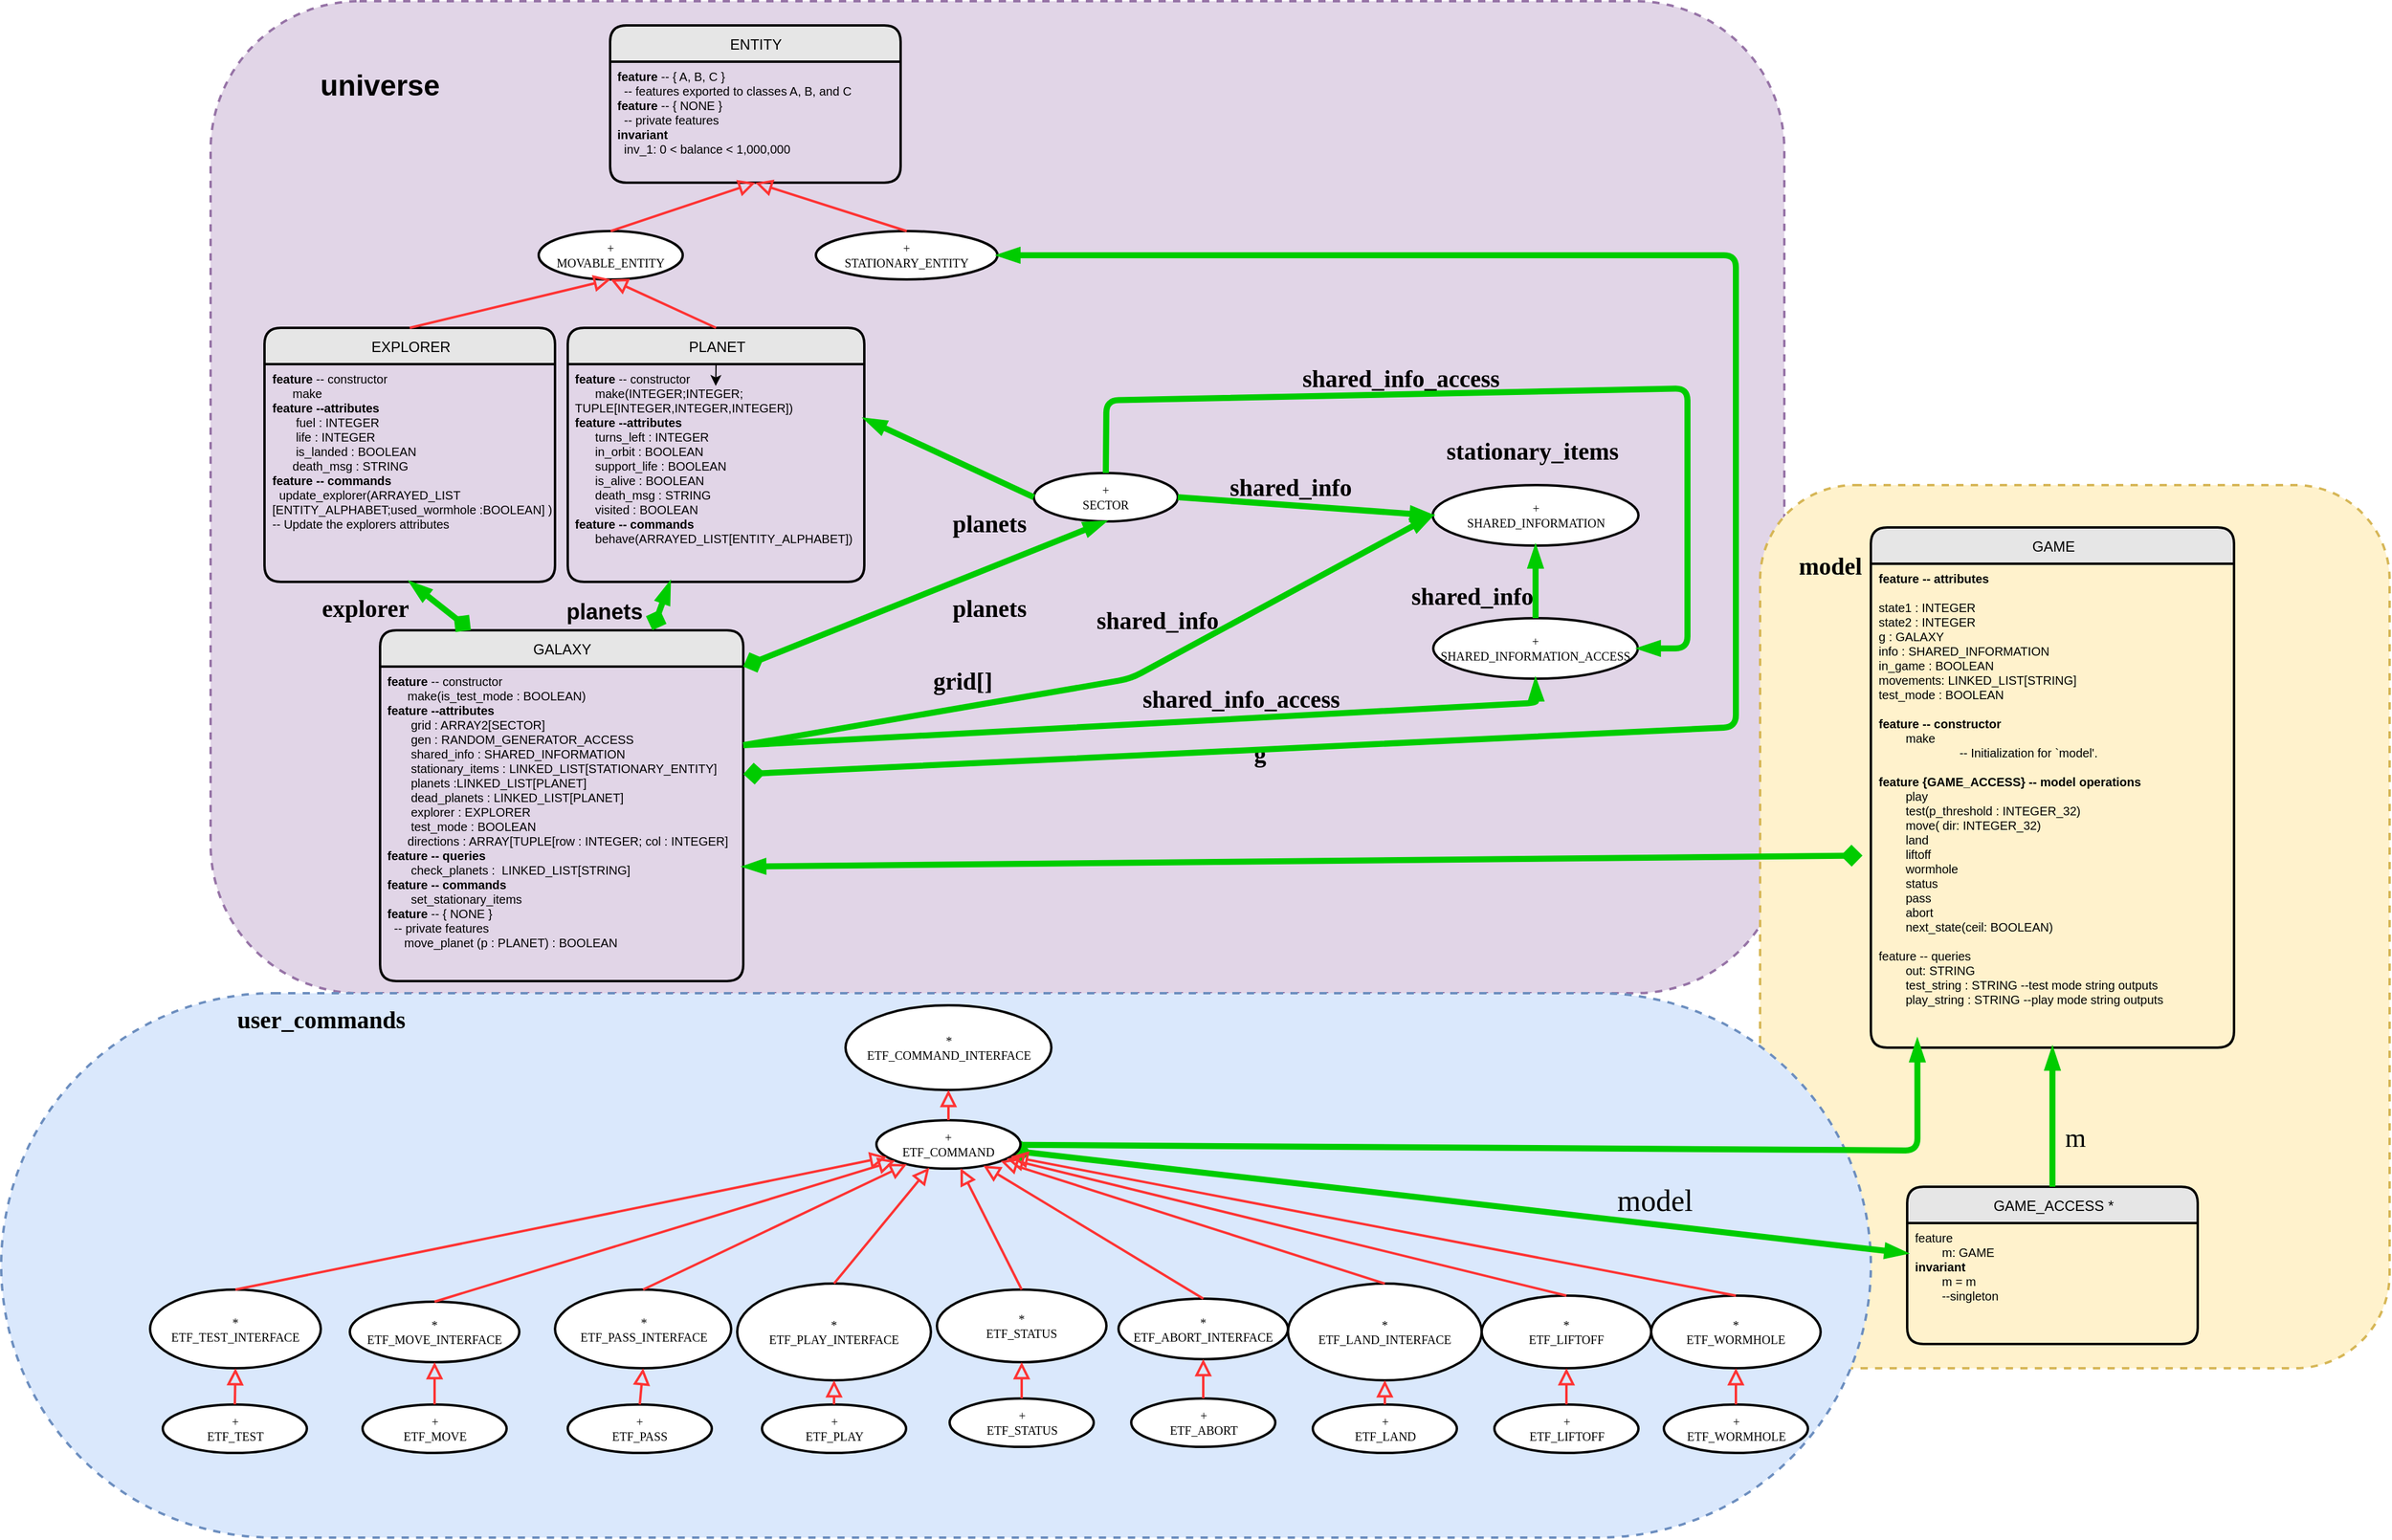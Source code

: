 <mxfile version="12.8.4" type="device"><diagram id="bcq7-YI1w9zSbNKLP_WB" name="Page-1"><mxGraphModel dx="1661" dy="1252" grid="1" gridSize="10" guides="1" tooltips="1" connect="1" arrows="1" fold="1" page="1" pageScale="1" pageWidth="1100" pageHeight="850" math="0" shadow="0"><root><mxCell id="0"/><mxCell id="1" parent="0"/><mxCell id="MOF04nxXEM0VVJA2srQy-186" value="" style="rounded=1;whiteSpace=wrap;html=1;fontSize=10;dashed=1;strokeWidth=2;fillColor=#e1d5e7;strokeColor=#9673a6;" vertex="1" parent="1"><mxGeometry x="-440" y="-520" width="1300" height="820" as="geometry"/></mxCell><mxCell id="MOF04nxXEM0VVJA2srQy-184" value="" style="rounded=1;whiteSpace=wrap;html=1;fontSize=10;dashed=1;strokeWidth=2;fillColor=#fff2cc;strokeColor=#d6b656;" vertex="1" parent="1"><mxGeometry x="840" y="-120" width="520" height="730" as="geometry"/></mxCell><mxCell id="MOF04nxXEM0VVJA2srQy-185" value="&lt;h1&gt;model&lt;/h1&gt;" style="text;html=1;fontSize=10;fontFamily=Verdena;" vertex="1" parent="1"><mxGeometry x="870" y="-85" width="300" height="25" as="geometry"/></mxCell><mxCell id="MOF04nxXEM0VVJA2srQy-138" value="" style="rounded=1;whiteSpace=wrap;html=1;fontSize=10;dashed=1;strokeWidth=2;arcSize=50;fillColor=#dae8fc;strokeColor=#6c8ebf;" vertex="1" parent="1"><mxGeometry x="-613" y="300" width="1544.5" height="450" as="geometry"/></mxCell><mxCell id="MOF04nxXEM0VVJA2srQy-2" value="&lt;font face=&quot;Helvetica&quot;&gt;&lt;span style=&quot;font-size: 12px&quot;&gt;GAME&lt;br&gt;&lt;/span&gt;&lt;/font&gt;" style="swimlane;html=1;childLayout=stackLayout;horizontal=1;startSize=30;horizontalStack=0;fillColor=#E6E6E6;fontColor=#000000;rounded=1;fontSize=17;fontStyle=0;strokeWidth=2;resizeParent=0;resizeLast=1;shadow=0;dashed=0;align=center;fontFamily=Verdena;" vertex="1" parent="1"><mxGeometry x="931.5" y="-85" width="300" height="430" as="geometry"/></mxCell><mxCell id="MOF04nxXEM0VVJA2srQy-3" value="&lt;font face=&quot;Helvetica&quot;&gt;&lt;b&gt;feature -- attributes&lt;/b&gt;&amp;nbsp;&lt;br&gt;&lt;div&gt;&lt;span style=&quot;white-space: pre&quot;&gt;&#9;&lt;/span&gt;&lt;/div&gt;state1 : INTEGER&lt;br&gt;&#9;state2 : INTEGER&lt;br&gt;&#9;g : GALAXY&lt;br&gt;&#9;info : SHARED_INFORMATION&lt;br&gt;&#9;in_game : BOOLEAN&lt;br&gt;&#9;movements: LINKED_LIST[STRING]&lt;br&gt;&#9;test_mode : BOOLEAN&lt;div&gt;&lt;br&gt;&lt;/div&gt;&lt;div&gt;&lt;b&gt;feature -- constructor&lt;/b&gt;&lt;br&gt;&lt;/div&gt;&lt;div&gt;&lt;/div&gt;&lt;div&gt;&lt;span style=&quot;white-space: pre&quot;&gt;&#9;&lt;/span&gt;make&lt;/div&gt;&lt;div&gt;&lt;span style=&quot;white-space: pre&quot;&gt;&#9;&#9;&#9;&lt;/span&gt;-- Initialization for `model'.&lt;/div&gt;&lt;div&gt;&lt;br&gt;&lt;/div&gt;&lt;div&gt;&lt;b&gt;feature {GAME_ACCESS} -- model operations&lt;/b&gt;&lt;/div&gt;&lt;div&gt;&amp;nbsp; &amp;nbsp; &amp;nbsp; &amp;nbsp; play&amp;nbsp; &amp;nbsp; &amp;nbsp;&amp;nbsp;&lt;/div&gt;&lt;div&gt;&lt;span style=&quot;white-space: pre&quot;&gt;&#9;&lt;/span&gt;test(p_threshold : INTEGER_32)&lt;br&gt;&lt;/div&gt;&lt;div&gt;&lt;span style=&quot;white-space: pre&quot;&gt;&#9;&lt;/span&gt;move( dir: INTEGER_32)&lt;br&gt;&lt;/div&gt;&lt;div&gt;&amp;nbsp; &amp;nbsp; &amp;nbsp; &amp;nbsp; land&lt;/div&gt;&lt;div&gt;&amp;nbsp; &amp;nbsp; &amp;nbsp; &amp;nbsp; liftoff&lt;/div&gt;&lt;div&gt;&amp;nbsp; &amp;nbsp; &amp;nbsp; &amp;nbsp; wormhole&lt;/div&gt;&lt;div&gt;&amp;nbsp; &amp;nbsp; &amp;nbsp; &amp;nbsp; status&lt;/div&gt;&lt;div&gt;&amp;nbsp; &amp;nbsp; &amp;nbsp; &amp;nbsp; pass&lt;/div&gt;&lt;div&gt;&amp;nbsp; &amp;nbsp; &amp;nbsp; &amp;nbsp; abort&lt;/div&gt;&lt;div&gt;&amp;nbsp; &amp;nbsp; &amp;nbsp; &amp;nbsp; next_state(ceil: BOOLEAN)&lt;/div&gt;&lt;div&gt;&lt;br&gt;&lt;/div&gt;&lt;div&gt;feature -- queries&lt;br&gt;&lt;/div&gt;&lt;div&gt;&lt;span style=&quot;white-space: pre&quot;&gt;&#9;&lt;/span&gt;&lt;span&gt;out: STRING&lt;/span&gt;&lt;br&gt;&lt;/div&gt;&lt;div&gt;&lt;span&gt;&amp;nbsp; &amp;nbsp; &amp;nbsp; &amp;nbsp; test_string : STRING --test mode string outputs&lt;/span&gt;&lt;/div&gt;&lt;div&gt;&lt;span&gt;&amp;nbsp; &amp;nbsp; &amp;nbsp; &amp;nbsp; play_string : STRING --play mode string outputs&lt;/span&gt;&lt;/div&gt;&lt;div&gt;&lt;br&gt;&lt;/div&gt;&lt;/font&gt;" style="whiteSpace=wrap;html=1;align=left;strokeColor=none;fillColor=none;spacingLeft=4;fontSize=10;verticalAlign=top;resizable=0;rotatable=0;part=1;fontFamily=Verdena;" vertex="1" parent="MOF04nxXEM0VVJA2srQy-2"><mxGeometry y="30" width="300" height="400" as="geometry"/></mxCell><mxCell id="MOF04nxXEM0VVJA2srQy-4" value="&lt;font style=&quot;font-size: 12px&quot; face=&quot;Helvetica&quot;&gt;GAME_ACCESS *&lt;/font&gt;" style="swimlane;html=1;childLayout=stackLayout;horizontal=1;startSize=30;horizontalStack=0;fillColor=#E6E6E6;fontColor=#000000;rounded=1;fontSize=17;fontStyle=0;strokeWidth=2;resizeParent=0;resizeLast=1;shadow=0;dashed=0;align=center;fontFamily=Verdena;" vertex="1" parent="1"><mxGeometry x="961.5" y="460" width="240" height="130" as="geometry"/></mxCell><mxCell id="MOF04nxXEM0VVJA2srQy-5" value="&lt;font face=&quot;Helvetica&quot;&gt;&lt;div&gt;feature&lt;/div&gt;&lt;div&gt;&lt;span style=&quot;white-space: pre&quot;&gt;&#9;&lt;/span&gt;m: GAME&lt;/div&gt;&lt;b&gt;invariant&lt;/b&gt;&lt;br&gt;&amp;nbsp;&lt;span style=&quot;white-space: pre&quot;&gt;&#9;&lt;/span&gt;m = m&lt;br&gt;&amp;nbsp; &amp;nbsp; &amp;nbsp; &amp;nbsp; --singleton&amp;nbsp;&lt;br&gt;&lt;/font&gt;" style="whiteSpace=wrap;html=1;align=left;strokeColor=none;fillColor=none;spacingLeft=4;fontSize=10;verticalAlign=top;resizable=0;rotatable=0;part=1;fontFamily=Verdena;" vertex="1" parent="MOF04nxXEM0VVJA2srQy-4"><mxGeometry y="30" width="240" height="100" as="geometry"/></mxCell><mxCell id="MOF04nxXEM0VVJA2srQy-6" value="&lt;font style=&quot;font-size: 22px&quot;&gt;m&lt;/font&gt;" style="text;html=1;fontSize=10;fontFamily=Verdena;" vertex="1" parent="1"><mxGeometry x="1090" y="400" width="21" height="20" as="geometry"/></mxCell><mxCell id="MOF04nxXEM0VVJA2srQy-7" value="" style="endArrow=blockThin;html=1;strokeColor=#00CC00;strokeWidth=5;endFill=1;exitX=0.5;exitY=0;exitDx=0;exitDy=0;entryX=0.5;entryY=1;entryDx=0;entryDy=0;" edge="1" parent="1" source="MOF04nxXEM0VVJA2srQy-4" target="MOF04nxXEM0VVJA2srQy-3"><mxGeometry width="50" height="50" relative="1" as="geometry"><mxPoint x="1080.5" y="850" as="sourcePoint"/><mxPoint x="1080.5" y="670" as="targetPoint"/></mxGeometry></mxCell><mxCell id="MOF04nxXEM0VVJA2srQy-10" value="" style="endArrow=blockThin;html=1;strokeColor=#00CC00;strokeWidth=5;endFill=1;startArrow=diamond;startFill=1;entryX=0;entryY=0.25;entryDx=0;entryDy=0;" edge="1" parent="1" target="MOF04nxXEM0VVJA2srQy-5"><mxGeometry width="50" height="50" relative="1" as="geometry"><mxPoint x="220" y="430" as="sourcePoint"/><mxPoint x="950" y="450" as="targetPoint"/><Array as="points"/></mxGeometry></mxCell><mxCell id="MOF04nxXEM0VVJA2srQy-11" value="&lt;font style=&quot;font-size: 25px&quot;&gt;model&lt;/font&gt;" style="text;html=1;fontSize=10;fontFamily=Verdena;" vertex="1" parent="1"><mxGeometry x="720" y="450" width="81" height="20" as="geometry"/></mxCell><mxCell id="MOF04nxXEM0VVJA2srQy-12" value="" style="endArrow=blockThin;html=1;strokeColor=#00CC00;strokeWidth=5;endFill=1;entryX=0.128;entryY=0.983;entryDx=0;entryDy=0;entryPerimeter=0;" edge="1" parent="1" source="MOF04nxXEM0VVJA2srQy-14" target="MOF04nxXEM0VVJA2srQy-3"><mxGeometry width="50" height="50" relative="1" as="geometry"><mxPoint x="561" y="380" as="sourcePoint"/><mxPoint x="931" y="310" as="targetPoint"/><Array as="points"><mxPoint x="970" y="430"/></Array></mxGeometry></mxCell><mxCell id="MOF04nxXEM0VVJA2srQy-13" value="+&lt;br&gt;ETF_ABORT" style="ellipse;whiteSpace=wrap;html=1;rounded=1;fontSize=10;fontFamily=Verdena;strokeWidth=2;" vertex="1" parent="1"><mxGeometry x="320.5" y="635" width="119" height="40" as="geometry"/></mxCell><mxCell id="MOF04nxXEM0VVJA2srQy-14" value="+&lt;br&gt;ETF_COMMAND" style="ellipse;whiteSpace=wrap;html=1;rounded=1;fontSize=10;fontFamily=Verdena;strokeWidth=2;" vertex="1" parent="1"><mxGeometry x="110" y="405" width="119" height="40" as="geometry"/></mxCell><mxCell id="MOF04nxXEM0VVJA2srQy-15" value="+&lt;br&gt;ETF_LAND" style="ellipse;whiteSpace=wrap;html=1;rounded=1;fontSize=10;fontFamily=Verdena;strokeWidth=2;" vertex="1" parent="1"><mxGeometry x="470.5" y="640" width="119" height="40" as="geometry"/></mxCell><mxCell id="MOF04nxXEM0VVJA2srQy-16" value="+&lt;br&gt;ETF_LIFTOFF" style="ellipse;whiteSpace=wrap;html=1;rounded=1;fontSize=10;fontFamily=Verdena;strokeWidth=2;" vertex="1" parent="1"><mxGeometry x="620.5" y="640" width="119" height="40" as="geometry"/></mxCell><mxCell id="MOF04nxXEM0VVJA2srQy-17" value="*&lt;br&gt;ETF_LIFTOFF" style="ellipse;whiteSpace=wrap;html=1;rounded=1;fontSize=10;fontFamily=Verdena;strokeWidth=2;" vertex="1" parent="1"><mxGeometry x="610" y="550" width="140" height="60" as="geometry"/></mxCell><mxCell id="MOF04nxXEM0VVJA2srQy-18" value="*&lt;br&gt;ETF_LAND_INTERFACE" style="ellipse;whiteSpace=wrap;html=1;rounded=1;fontSize=10;fontFamily=Verdena;strokeWidth=2;" vertex="1" parent="1"><mxGeometry x="450" y="540" width="160" height="80" as="geometry"/></mxCell><mxCell id="MOF04nxXEM0VVJA2srQy-20" value="*&lt;br&gt;ETF_ABORT_INTERFACE" style="ellipse;whiteSpace=wrap;html=1;rounded=1;fontSize=10;fontFamily=Verdena;strokeWidth=2;" vertex="1" parent="1"><mxGeometry x="310" y="552.5" width="140" height="50" as="geometry"/></mxCell><mxCell id="MOF04nxXEM0VVJA2srQy-21" value="*&lt;br&gt;ETF_COMMAND_INTERFACE" style="ellipse;whiteSpace=wrap;html=1;rounded=1;fontSize=10;fontFamily=Verdena;strokeWidth=2;" vertex="1" parent="1"><mxGeometry x="84.5" y="310" width="170" height="70" as="geometry"/></mxCell><mxCell id="MOF04nxXEM0VVJA2srQy-23" value="" style="endArrow=block;html=1;strokeColor=#FF3333;strokeWidth=2;endFill=0;endSize=9;entryX=0.5;entryY=1;entryDx=0;entryDy=0;exitX=0.5;exitY=0;exitDx=0;exitDy=0;" edge="1" parent="1" source="MOF04nxXEM0VVJA2srQy-13" target="MOF04nxXEM0VVJA2srQy-20"><mxGeometry width="50" height="50" relative="1" as="geometry"><mxPoint x="581.5" y="695" as="sourcePoint"/><mxPoint x="581.5" y="635" as="targetPoint"/></mxGeometry></mxCell><mxCell id="MOF04nxXEM0VVJA2srQy-24" value="" style="endArrow=block;html=1;strokeColor=#FF3333;strokeWidth=2;endFill=0;endSize=9;entryX=0.5;entryY=1;entryDx=0;entryDy=0;exitX=0.5;exitY=0;exitDx=0;exitDy=0;" edge="1" parent="1" source="MOF04nxXEM0VVJA2srQy-15" target="MOF04nxXEM0VVJA2srQy-18"><mxGeometry width="50" height="50" relative="1" as="geometry"><mxPoint x="411" y="700" as="sourcePoint"/><mxPoint x="411" y="640" as="targetPoint"/></mxGeometry></mxCell><mxCell id="MOF04nxXEM0VVJA2srQy-25" value="" style="endArrow=block;html=1;strokeColor=#FF3333;strokeWidth=2;endFill=0;endSize=9;entryX=0.5;entryY=1;entryDx=0;entryDy=0;exitX=0.5;exitY=0;exitDx=0;exitDy=0;" edge="1" parent="1" source="MOF04nxXEM0VVJA2srQy-16" target="MOF04nxXEM0VVJA2srQy-17"><mxGeometry width="50" height="50" relative="1" as="geometry"><mxPoint x="411" y="700" as="sourcePoint"/><mxPoint x="411" y="640" as="targetPoint"/></mxGeometry></mxCell><mxCell id="MOF04nxXEM0VVJA2srQy-26" value="" style="endArrow=block;html=1;strokeColor=#FF3333;strokeWidth=2;endFill=0;endSize=9;exitX=0.5;exitY=0;exitDx=0;exitDy=0;" edge="1" parent="1" source="MOF04nxXEM0VVJA2srQy-20" target="MOF04nxXEM0VVJA2srQy-14"><mxGeometry width="50" height="50" relative="1" as="geometry"><mxPoint x="411" y="800" as="sourcePoint"/><mxPoint x="210" y="510" as="targetPoint"/></mxGeometry></mxCell><mxCell id="MOF04nxXEM0VVJA2srQy-28" value="" style="endArrow=block;html=1;strokeColor=#FF3333;strokeWidth=2;endFill=0;endSize=9;exitX=0.5;exitY=0;exitDx=0;exitDy=0;" edge="1" parent="1" source="MOF04nxXEM0VVJA2srQy-18" target="MOF04nxXEM0VVJA2srQy-14"><mxGeometry width="50" height="50" relative="1" as="geometry"><mxPoint x="411" y="550" as="sourcePoint"/><mxPoint x="200" y="480" as="targetPoint"/></mxGeometry></mxCell><mxCell id="MOF04nxXEM0VVJA2srQy-29" value="" style="endArrow=block;html=1;strokeColor=#FF3333;strokeWidth=2;endFill=0;endSize=9;exitX=0.5;exitY=0;exitDx=0;exitDy=0;" edge="1" parent="1" source="MOF04nxXEM0VVJA2srQy-17" target="MOF04nxXEM0VVJA2srQy-14"><mxGeometry width="50" height="50" relative="1" as="geometry"><mxPoint x="411" y="550" as="sourcePoint"/><mxPoint x="200" y="480" as="targetPoint"/></mxGeometry></mxCell><mxCell id="MOF04nxXEM0VVJA2srQy-31" value="+&lt;br&gt;ETF_MOVE" style="ellipse;whiteSpace=wrap;html=1;rounded=1;fontSize=10;fontFamily=Verdena;strokeWidth=2;" vertex="1" parent="1"><mxGeometry x="-314.5" y="640" width="119" height="40" as="geometry"/></mxCell><mxCell id="MOF04nxXEM0VVJA2srQy-32" value="+&lt;br&gt;ETF_PASS" style="ellipse;whiteSpace=wrap;html=1;rounded=1;fontSize=10;fontFamily=Verdena;strokeWidth=2;" vertex="1" parent="1"><mxGeometry x="-145" y="640" width="119" height="40" as="geometry"/></mxCell><mxCell id="MOF04nxXEM0VVJA2srQy-33" value="+&lt;br&gt;ETF_PLAY" style="ellipse;whiteSpace=wrap;html=1;rounded=1;fontSize=10;fontFamily=Verdena;strokeWidth=2;" vertex="1" parent="1"><mxGeometry x="15.5" y="640" width="119" height="40" as="geometry"/></mxCell><mxCell id="MOF04nxXEM0VVJA2srQy-34" value="+&lt;br&gt;ETF_STATUS" style="ellipse;whiteSpace=wrap;html=1;rounded=1;fontSize=10;fontFamily=Verdena;strokeWidth=2;" vertex="1" parent="1"><mxGeometry x="170.5" y="635" width="119" height="40" as="geometry"/></mxCell><mxCell id="MOF04nxXEM0VVJA2srQy-35" value="*&lt;br&gt;ETF_STATUS" style="ellipse;whiteSpace=wrap;html=1;rounded=1;fontSize=10;fontFamily=Verdena;strokeWidth=2;" vertex="1" parent="1"><mxGeometry x="160" y="545" width="140" height="60" as="geometry"/></mxCell><mxCell id="MOF04nxXEM0VVJA2srQy-36" value="*&lt;br&gt;ETF_PLAY_INTERFACE" style="ellipse;whiteSpace=wrap;html=1;rounded=1;fontSize=10;fontFamily=Verdena;strokeWidth=2;" vertex="1" parent="1"><mxGeometry x="-5" y="540" width="160" height="80" as="geometry"/></mxCell><mxCell id="MOF04nxXEM0VVJA2srQy-37" value="*&lt;br&gt;ETF_PASS_INTERFACE" style="ellipse;whiteSpace=wrap;html=1;rounded=1;fontSize=10;fontFamily=Verdena;strokeWidth=2;" vertex="1" parent="1"><mxGeometry x="-155.5" y="545" width="145.5" height="65" as="geometry"/></mxCell><mxCell id="MOF04nxXEM0VVJA2srQy-38" value="*&lt;br&gt;ETF_MOVE_INTERFACE" style="ellipse;whiteSpace=wrap;html=1;rounded=1;fontSize=10;fontFamily=Verdena;strokeWidth=2;" vertex="1" parent="1"><mxGeometry x="-325" y="555" width="140" height="50" as="geometry"/></mxCell><mxCell id="MOF04nxXEM0VVJA2srQy-39" value="" style="endArrow=block;html=1;strokeColor=#FF3333;strokeWidth=2;endFill=0;endSize=9;entryX=0.5;entryY=1;entryDx=0;entryDy=0;exitX=0.5;exitY=0;exitDx=0;exitDy=0;" edge="1" parent="1" source="MOF04nxXEM0VVJA2srQy-32" target="MOF04nxXEM0VVJA2srQy-37"><mxGeometry width="50" height="50" relative="1" as="geometry"><mxPoint x="-268.5" y="700" as="sourcePoint"/><mxPoint x="-268.5" y="640" as="targetPoint"/></mxGeometry></mxCell><mxCell id="MOF04nxXEM0VVJA2srQy-40" value="" style="endArrow=block;html=1;strokeColor=#FF3333;strokeWidth=2;endFill=0;endSize=9;entryX=0.5;entryY=1;entryDx=0;entryDy=0;exitX=0.5;exitY=0;exitDx=0;exitDy=0;" edge="1" parent="1" source="MOF04nxXEM0VVJA2srQy-31" target="MOF04nxXEM0VVJA2srQy-38"><mxGeometry width="50" height="50" relative="1" as="geometry"><mxPoint x="-268.5" y="700" as="sourcePoint"/><mxPoint x="-268.5" y="640" as="targetPoint"/></mxGeometry></mxCell><mxCell id="MOF04nxXEM0VVJA2srQy-41" value="" style="endArrow=block;html=1;strokeColor=#FF3333;strokeWidth=2;endFill=0;endSize=9;entryX=0.5;entryY=1;entryDx=0;entryDy=0;exitX=0.5;exitY=0;exitDx=0;exitDy=0;" edge="1" parent="1" source="MOF04nxXEM0VVJA2srQy-33" target="MOF04nxXEM0VVJA2srQy-36"><mxGeometry width="50" height="50" relative="1" as="geometry"><mxPoint x="-268.5" y="700" as="sourcePoint"/><mxPoint x="-268.5" y="640" as="targetPoint"/></mxGeometry></mxCell><mxCell id="MOF04nxXEM0VVJA2srQy-42" value="" style="endArrow=block;html=1;strokeColor=#FF3333;strokeWidth=2;endFill=0;endSize=9;entryX=0.5;entryY=1;entryDx=0;entryDy=0;exitX=0.5;exitY=0;exitDx=0;exitDy=0;" edge="1" parent="1" source="MOF04nxXEM0VVJA2srQy-34" target="MOF04nxXEM0VVJA2srQy-35"><mxGeometry width="50" height="50" relative="1" as="geometry"><mxPoint x="-268.5" y="700" as="sourcePoint"/><mxPoint x="-268.5" y="640" as="targetPoint"/></mxGeometry></mxCell><mxCell id="MOF04nxXEM0VVJA2srQy-43" value="" style="endArrow=block;html=1;strokeColor=#FF3333;strokeWidth=2;endFill=0;endSize=9;exitX=0.5;exitY=0;exitDx=0;exitDy=0;" edge="1" parent="1" source="MOF04nxXEM0VVJA2srQy-38" target="MOF04nxXEM0VVJA2srQy-14"><mxGeometry width="50" height="50" relative="1" as="geometry"><mxPoint x="-268.5" y="800" as="sourcePoint"/><mxPoint x="290" y="440" as="targetPoint"/></mxGeometry></mxCell><mxCell id="MOF04nxXEM0VVJA2srQy-44" value="" style="endArrow=block;html=1;strokeColor=#FF3333;strokeWidth=2;endFill=0;endSize=9;exitX=0.5;exitY=0;exitDx=0;exitDy=0;" edge="1" parent="1" source="MOF04nxXEM0VVJA2srQy-37" target="MOF04nxXEM0VVJA2srQy-14"><mxGeometry width="50" height="50" relative="1" as="geometry"><mxPoint x="-268.5" y="550" as="sourcePoint"/><mxPoint x="190" y="480" as="targetPoint"/></mxGeometry></mxCell><mxCell id="MOF04nxXEM0VVJA2srQy-45" value="" style="endArrow=block;html=1;strokeColor=#FF3333;strokeWidth=2;endFill=0;endSize=9;exitX=0.5;exitY=0;exitDx=0;exitDy=0;" edge="1" parent="1" source="MOF04nxXEM0VVJA2srQy-36" target="MOF04nxXEM0VVJA2srQy-14"><mxGeometry width="50" height="50" relative="1" as="geometry"><mxPoint x="-268.5" y="550" as="sourcePoint"/><mxPoint x="180" y="480" as="targetPoint"/></mxGeometry></mxCell><mxCell id="MOF04nxXEM0VVJA2srQy-46" value="" style="endArrow=block;html=1;strokeColor=#FF3333;strokeWidth=2;endFill=0;endSize=9;exitX=0.5;exitY=0;exitDx=0;exitDy=0;" edge="1" parent="1" source="MOF04nxXEM0VVJA2srQy-35" target="MOF04nxXEM0VVJA2srQy-14"><mxGeometry width="50" height="50" relative="1" as="geometry"><mxPoint x="-89" y="545" as="sourcePoint"/><mxPoint x="359.5" y="475" as="targetPoint"/></mxGeometry></mxCell><mxCell id="MOF04nxXEM0VVJA2srQy-47" value="+&lt;br&gt;ETF_TEST" style="ellipse;whiteSpace=wrap;html=1;rounded=1;fontSize=10;fontFamily=Verdena;strokeWidth=2;" vertex="1" parent="1"><mxGeometry x="-479.5" y="640" width="119" height="40" as="geometry"/></mxCell><mxCell id="MOF04nxXEM0VVJA2srQy-48" value="*&lt;br&gt;ETF_TEST_INTERFACE" style="ellipse;whiteSpace=wrap;html=1;rounded=1;fontSize=10;fontFamily=Verdena;strokeWidth=2;" vertex="1" parent="1"><mxGeometry x="-490" y="545" width="141" height="65" as="geometry"/></mxCell><mxCell id="MOF04nxXEM0VVJA2srQy-49" value="" style="endArrow=block;html=1;strokeColor=#FF3333;strokeWidth=2;endFill=0;endSize=9;entryX=0.5;entryY=1;entryDx=0;entryDy=0;exitX=0.5;exitY=0;exitDx=0;exitDy=0;" edge="1" parent="1" source="MOF04nxXEM0VVJA2srQy-47" target="MOF04nxXEM0VVJA2srQy-48"><mxGeometry width="50" height="50" relative="1" as="geometry"><mxPoint x="-603" y="700" as="sourcePoint"/><mxPoint x="-603" y="640" as="targetPoint"/></mxGeometry></mxCell><mxCell id="MOF04nxXEM0VVJA2srQy-51" value="+&lt;br&gt;ETF_WORMHOLE" style="ellipse;whiteSpace=wrap;html=1;rounded=1;fontSize=10;fontFamily=Verdena;strokeWidth=2;" vertex="1" parent="1"><mxGeometry x="760.5" y="640" width="119" height="40" as="geometry"/></mxCell><mxCell id="MOF04nxXEM0VVJA2srQy-52" value="*&lt;br&gt;ETF_WORMHOLE" style="ellipse;whiteSpace=wrap;html=1;rounded=1;fontSize=10;fontFamily=Verdena;strokeWidth=2;" vertex="1" parent="1"><mxGeometry x="750" y="550" width="140" height="60" as="geometry"/></mxCell><mxCell id="MOF04nxXEM0VVJA2srQy-53" value="" style="endArrow=block;html=1;strokeColor=#FF3333;strokeWidth=2;endFill=0;endSize=9;entryX=0.5;entryY=1;entryDx=0;entryDy=0;exitX=0.5;exitY=0;exitDx=0;exitDy=0;" edge="1" parent="1" source="MOF04nxXEM0VVJA2srQy-51" target="MOF04nxXEM0VVJA2srQy-52"><mxGeometry width="50" height="50" relative="1" as="geometry"><mxPoint x="561" y="700" as="sourcePoint"/><mxPoint x="561" y="640" as="targetPoint"/></mxGeometry></mxCell><mxCell id="MOF04nxXEM0VVJA2srQy-54" value="" style="endArrow=block;html=1;strokeColor=#FF3333;strokeWidth=2;endFill=0;endSize=9;exitX=0.5;exitY=0;exitDx=0;exitDy=0;" edge="1" parent="1" source="MOF04nxXEM0VVJA2srQy-52" target="MOF04nxXEM0VVJA2srQy-14"><mxGeometry width="50" height="50" relative="1" as="geometry"><mxPoint x="561" y="550" as="sourcePoint"/><mxPoint x="190" y="480" as="targetPoint"/></mxGeometry></mxCell><mxCell id="MOF04nxXEM0VVJA2srQy-57" value="" style="endArrow=block;html=1;strokeColor=#FF3333;strokeWidth=2;endFill=0;endSize=9;exitX=0.5;exitY=0;exitDx=0;exitDy=0;" edge="1" parent="1" source="MOF04nxXEM0VVJA2srQy-14" target="MOF04nxXEM0VVJA2srQy-21"><mxGeometry width="50" height="50" relative="1" as="geometry"><mxPoint x="183" y="435" as="sourcePoint"/><mxPoint x="190" y="360" as="targetPoint"/></mxGeometry></mxCell><mxCell id="MOF04nxXEM0VVJA2srQy-60" value="" style="endArrow=block;html=1;strokeColor=#FF3333;strokeWidth=2;endFill=0;endSize=9;exitX=0.5;exitY=0;exitDx=0;exitDy=0;" edge="1" parent="1" source="MOF04nxXEM0VVJA2srQy-48" target="MOF04nxXEM0VVJA2srQy-14"><mxGeometry width="50" height="50" relative="1" as="geometry"><mxPoint x="90" y="510" as="sourcePoint"/><mxPoint x="90" y="450" as="targetPoint"/></mxGeometry></mxCell><mxCell id="MOF04nxXEM0VVJA2srQy-67" value="&lt;font style=&quot;font-size: 12px&quot; face=&quot;Helvetica&quot;&gt;GALAXY&lt;/font&gt;" style="swimlane;html=1;childLayout=stackLayout;horizontal=1;startSize=30;horizontalStack=0;fillColor=#E6E6E6;fontColor=#000000;rounded=1;fontSize=17;fontStyle=0;strokeWidth=2;resizeParent=0;resizeLast=1;shadow=0;dashed=0;align=center;fontFamily=Verdena;" vertex="1" parent="1"><mxGeometry x="-300" width="300" height="290" as="geometry"/></mxCell><mxCell id="MOF04nxXEM0VVJA2srQy-68" value="&lt;font face=&quot;Helvetica&quot;&gt;&lt;b&gt;feature&lt;/b&gt; -- constructor&lt;br&gt;&amp;nbsp; &amp;nbsp; &amp;nbsp; make(is_test_mode : BOOLEAN)&lt;br&gt;&lt;b&gt;feature --attributes&amp;nbsp;&lt;br&gt;&amp;nbsp; &amp;nbsp; &amp;nbsp; &lt;/b&gt;&amp;nbsp;grid : ARRAY2[SECTOR]&lt;br&gt;&amp;nbsp; &amp;nbsp; &amp;nbsp; &amp;nbsp;gen : RANDOM_GENERATOR_ACCESS&lt;br&gt;&amp;nbsp; &amp;nbsp; &amp;nbsp; &amp;nbsp;shared_info : SHARED_INFORMATION&lt;br&gt;&amp;nbsp; &amp;nbsp; &amp;nbsp; &amp;nbsp;stationary_items : LINKED_LIST[STATIONARY_ENTITY]&lt;br&gt;&amp;nbsp; &amp;nbsp; &amp;nbsp; &amp;nbsp;planets :LINKED_LIST[PLANET]&lt;br&gt;&amp;nbsp; &amp;nbsp; &amp;nbsp; &amp;nbsp;dead_planets : LINKED_LIST[PLANET]&lt;br&gt;&amp;nbsp; &amp;nbsp; &amp;nbsp; &amp;nbsp;explorer : EXPLORER&lt;br&gt;&amp;nbsp; &amp;nbsp; &amp;nbsp; &amp;nbsp;test_mode : BOOLEAN&lt;br&gt;&amp;nbsp; &amp;nbsp; &amp;nbsp; directions : ARRAY[TUPLE[row : INTEGER; col : INTEGER]&lt;br&gt;&lt;b&gt;feature -- queries&lt;br&gt;&amp;nbsp; &amp;nbsp; &amp;nbsp; &amp;nbsp;&lt;/b&gt;check_planets :&amp;nbsp; LINKED_LIST[STRING]&lt;br&gt;&lt;b&gt;feature -- commands&lt;br&gt;&lt;/b&gt;&amp;nbsp; &amp;nbsp; &amp;nbsp; &amp;nbsp;set_stationary_items&lt;br&gt;&lt;b&gt;feature&lt;/b&gt; -- { NONE }&lt;br&gt;&amp;nbsp; -- private features&lt;br&gt;&amp;nbsp; &amp;nbsp; &amp;nbsp;move_planet (p : PLANET) : BOOLEAN&lt;br&gt;&lt;/font&gt;" style="whiteSpace=wrap;html=1;align=left;strokeColor=none;fillColor=none;spacingLeft=4;fontSize=10;verticalAlign=top;resizable=0;rotatable=0;part=1;fontFamily=Verdena;" vertex="1" parent="MOF04nxXEM0VVJA2srQy-67"><mxGeometry y="30" width="300" height="260" as="geometry"/></mxCell><mxCell id="MOF04nxXEM0VVJA2srQy-69" value="+&lt;br&gt;MOVABLE_ENTITY&lt;span style=&quot;color: rgba(0 , 0 , 0 , 0) ; font-family: monospace ; font-size: 0px ; white-space: nowrap&quot;&gt;%3CmxGraphModel%3E%3Croot%3E%3CmxCell%20id%3D%220%22%2F%3E%3CmxCell%20id%3D%221%22%20parent%3D%220%22%2F%3E%3CmxCell%20id%3D%222%22%20value%3D%22%2B%26lt%3Bbr%26gt%3BETF_COMMAND%22%20style%3D%22ellipse%3BwhiteSpace%3Dwrap%3Bhtml%3D1%3Brounded%3D1%3BfontSize%3D10%3BfontFamily%3DVerdena%3BstrokeWidth%3D2%3B%22%20vertex%3D%221%22%20parent%3D%221%22%3E%3CmxGeometry%20x%3D%22319.5%22%20y%3D%22640%22%20width%3D%22119%22%20height%3D%2240%22%20as%3D%22geometry%22%2F%3E%3C%2FmxCell%3E%3C%2Froot%3E%3C%2FmxGraphModel%3E&lt;/span&gt;" style="ellipse;whiteSpace=wrap;html=1;rounded=1;fontSize=10;fontFamily=Verdena;strokeWidth=2;" vertex="1" parent="1"><mxGeometry x="-169" y="-330" width="119" height="40" as="geometry"/></mxCell><mxCell id="MOF04nxXEM0VVJA2srQy-71" value="+&lt;br&gt;SHARED_INFORMATION&lt;span style=&quot;color: rgba(0 , 0 , 0 , 0) ; font-family: monospace ; font-size: 0px ; white-space: nowrap&quot;&gt;%3CmxGraphModel%3E%3Croot%3E%3CmxCell%20id%3D%220%22%2F%3E%3CmxCell%20id%3D%221%22%20parent%3D%220%22%2F%3E%3CmxCell%20id%3D%222%22%20value%3D%22%2B%26lt%3Bbr%26gt%3BETF_COMMAND%22%20style%3D%22ellipse%3BwhiteSpace%3Dwrap%3Bhtml%3D1%3Brounded%3D1%3BfontSize%3D10%3BfontFamily%3DVerdena%3BstrokeWidth%3D2%3B%22%20vertex%3D%221%22%20parent%3D%221%22%3E%3CmxGeometry%20x%3D%22319.5%22%20y%3D%22640%22%20width%3D%22119%22%20height%3D%2240%22%20as%3D%22geometry%22%2F%3E%3C%2FmxCell%3E%3C%2Froot%3E%3C%2FmxGraphModel%3&lt;/span&gt;" style="ellipse;whiteSpace=wrap;html=1;rounded=1;fontSize=10;fontFamily=Verdena;strokeWidth=2;" vertex="1" parent="1"><mxGeometry x="569.5" y="-120" width="170" height="50" as="geometry"/></mxCell><mxCell id="MOF04nxXEM0VVJA2srQy-72" value="+&lt;br&gt;SHARED_INFORMATION_ACCESS&lt;span style=&quot;color: rgba(0 , 0 , 0 , 0) ; font-family: monospace ; font-size: 0px ; white-space: nowrap&quot;&gt;%3CmxGraphModel%3E%3Croot%3E%3CmxCell%20id%3D%220%22%2F%3E%3CmxCell%20id%3D%221%22%20parent%3D%220%22%2F%3E%3CmxCell%20id%3D%222%22%20value%3D%22%2B%26lt%3Bbr%26gt%3BETF_COMMAND%22%20style%3D%22ellipse%3BwhiteSpace%3Dwrap%3Bhtml%3D1%3Brounded%3D1%3BfontSize%3D10%3BfontFamily%3DVerdena%3BstrokeWidth%3D2%3B%22%20vertex%3D%221%22%20parent%3D%221%22%3E%3CmxGeometry%20x%3D%22319.5%22%20y%3D%22640%22%20width%3D%22119%22%20height%3D%2240%22%20as%3D%22geometry%22%2F%3E%3C%2FmxCell%3E%3C%2Froot%3E%3C%2FmxGraphModel%3_&lt;/span&gt;" style="ellipse;whiteSpace=wrap;html=1;rounded=1;fontSize=10;fontFamily=Verdena;strokeWidth=2;" vertex="1" parent="1"><mxGeometry x="570" y="-10" width="169" height="50" as="geometry"/></mxCell><mxCell id="MOF04nxXEM0VVJA2srQy-73" value="" style="endArrow=blockThin;html=1;strokeColor=#00CC00;strokeWidth=5;endFill=1;entryX=0.5;entryY=1;entryDx=0;entryDy=0;exitX=0.5;exitY=0;exitDx=0;exitDy=0;" edge="1" parent="1" source="MOF04nxXEM0VVJA2srQy-72" target="MOF04nxXEM0VVJA2srQy-71"><mxGeometry width="50" height="50" relative="1" as="geometry"><mxPoint x="-155" y="80" as="sourcePoint"/><mxPoint x="430" y="215" as="targetPoint"/></mxGeometry></mxCell><mxCell id="MOF04nxXEM0VVJA2srQy-74" value="&lt;h1&gt;shared_info&lt;/h1&gt;" style="text;html=1;fontSize=10;fontFamily=Verdena;" vertex="1" parent="1"><mxGeometry x="550" y="-60" width="84" height="20" as="geometry"/></mxCell><mxCell id="MOF04nxXEM0VVJA2srQy-77" value="&lt;font face=&quot;Helvetica&quot;&gt;&lt;span style=&quot;font-size: 12px&quot;&gt;EXPLORER&lt;br&gt;&lt;/span&gt;&lt;/font&gt;" style="swimlane;html=1;childLayout=stackLayout;horizontal=1;startSize=30;horizontalStack=0;fillColor=#E6E6E6;fontColor=#000000;rounded=1;fontSize=17;fontStyle=0;strokeWidth=2;resizeParent=0;resizeLast=1;shadow=0;dashed=0;align=center;fontFamily=Verdena;" vertex="1" parent="1"><mxGeometry x="-395.5" y="-250" width="240" height="210" as="geometry"/></mxCell><mxCell id="MOF04nxXEM0VVJA2srQy-78" value="&lt;b style=&quot;font-family: &amp;#34;helvetica&amp;#34;&quot;&gt;feature&lt;/b&gt;&lt;span style=&quot;font-family: &amp;#34;helvetica&amp;#34;&quot;&gt;&amp;nbsp;-- constructor&lt;/span&gt;&lt;br style=&quot;font-family: &amp;#34;helvetica&amp;#34;&quot;&gt;&lt;span style=&quot;font-family: &amp;#34;helvetica&amp;#34;&quot;&gt;&amp;nbsp; &amp;nbsp; &amp;nbsp; make&lt;/span&gt;&lt;br style=&quot;font-family: &amp;#34;helvetica&amp;#34;&quot;&gt;&lt;b style=&quot;font-family: &amp;#34;helvetica&amp;#34;&quot;&gt;feature --attributes&amp;nbsp;&lt;br&gt;&amp;nbsp; &amp;nbsp; &amp;nbsp;&amp;nbsp;&lt;/b&gt;&lt;span style=&quot;font-family: &amp;#34;helvetica&amp;#34;&quot;&gt;&amp;nbsp;fuel : INTEGER&lt;br&gt;&amp;nbsp; &amp;nbsp; &amp;nbsp; &amp;nbsp;life : INTEGER&lt;br&gt;&amp;nbsp; &amp;nbsp; &amp;nbsp; &amp;nbsp;is_landed : BOOLEAN&lt;br&gt;&amp;nbsp; &amp;nbsp; &amp;nbsp; death_msg : STRING&lt;/span&gt;&lt;br style=&quot;font-family: &amp;#34;helvetica&amp;#34;&quot;&gt;&lt;b style=&quot;font-family: &amp;#34;helvetica&amp;#34;&quot;&gt;feature -- commands&lt;br&gt;&amp;nbsp;&amp;nbsp;&lt;/b&gt;&lt;span style=&quot;font-family: &amp;#34;helvetica&amp;#34;&quot;&gt;update_explorer(ARRAYED_LIST&lt;br&gt;[ENTITY_ALPHABET;used_wormhole :BOOLEAN] ) -- Update the explorers attributes&lt;br&gt;&lt;/span&gt;" style="whiteSpace=wrap;html=1;align=left;strokeColor=none;fillColor=none;spacingLeft=4;fontSize=10;verticalAlign=top;resizable=0;rotatable=0;part=1;fontFamily=Verdena;" vertex="1" parent="MOF04nxXEM0VVJA2srQy-77"><mxGeometry y="30" width="240" height="180" as="geometry"/></mxCell><mxCell id="MOF04nxXEM0VVJA2srQy-79" value="&lt;font style=&quot;font-size: 12px&quot; face=&quot;Helvetica&quot;&gt;PLANET&lt;/font&gt;" style="swimlane;html=1;childLayout=stackLayout;horizontal=1;startSize=30;horizontalStack=0;fillColor=#E6E6E6;fontColor=#000000;rounded=1;fontSize=17;fontStyle=0;strokeWidth=2;resizeParent=0;resizeLast=1;shadow=0;dashed=0;align=center;fontFamily=Verdena;" vertex="1" parent="1"><mxGeometry x="-145" y="-250" width="245" height="210" as="geometry"/></mxCell><mxCell id="MOF04nxXEM0VVJA2srQy-80" value="&lt;b style=&quot;font-family: &amp;#34;helvetica&amp;#34;&quot;&gt;feature&lt;/b&gt;&lt;span style=&quot;font-family: &amp;#34;helvetica&amp;#34;&quot;&gt;&amp;nbsp;-- constructor&lt;/span&gt;&lt;br style=&quot;font-family: &amp;#34;helvetica&amp;#34;&quot;&gt;&lt;span style=&quot;font-family: &amp;#34;helvetica&amp;#34;&quot;&gt;&amp;nbsp; &amp;nbsp; &amp;nbsp; make(INTEGER;INTEGER;&lt;br&gt;TUPLE[INTEGER,INTEGER,INTEGER])&lt;/span&gt;&lt;br style=&quot;font-family: &amp;#34;helvetica&amp;#34;&quot;&gt;&lt;b style=&quot;font-family: &amp;#34;helvetica&amp;#34;&quot;&gt;feature --attributes&amp;nbsp;&lt;br&gt;&amp;nbsp; &amp;nbsp; &amp;nbsp; &lt;/b&gt;&lt;span style=&quot;font-family: &amp;#34;helvetica&amp;#34;&quot;&gt;turns_left : INTEGER&lt;br&gt;&amp;nbsp; &amp;nbsp; &amp;nbsp; in_orbit : BOOLEAN&lt;br&gt;&amp;nbsp; &amp;nbsp; &amp;nbsp; support_life : BOOLEAN&lt;br&gt;&amp;nbsp; &amp;nbsp; &amp;nbsp; is_alive : BOOLEAN&lt;br&gt;&amp;nbsp; &amp;nbsp; &amp;nbsp; death_msg : STRING&lt;br&gt;&amp;nbsp; &amp;nbsp; &amp;nbsp; visited : BOOLEAN&lt;/span&gt;&lt;br style=&quot;font-family: &amp;#34;helvetica&amp;#34;&quot;&gt;&lt;b style=&quot;font-family: &amp;#34;helvetica&amp;#34;&quot;&gt;feature -- commands&lt;br&gt;&amp;nbsp; &amp;nbsp; &amp;nbsp; &lt;/b&gt;&lt;span style=&quot;font-family: &amp;#34;helvetica&amp;#34;&quot;&gt;behave(ARRAYED_LIST[ENTITY_ALPHABET])&lt;/span&gt;" style="whiteSpace=wrap;html=1;align=left;strokeColor=none;fillColor=none;spacingLeft=4;fontSize=10;verticalAlign=top;resizable=0;rotatable=0;part=1;fontFamily=Verdena;" vertex="1" parent="MOF04nxXEM0VVJA2srQy-79"><mxGeometry y="30" width="245" height="180" as="geometry"/></mxCell><mxCell id="MOF04nxXEM0VVJA2srQy-191" style="edgeStyle=orthogonalEdgeStyle;rounded=0;orthogonalLoop=1;jettySize=auto;html=1;exitX=0.5;exitY=0;exitDx=0;exitDy=0;entryX=0.499;entryY=0.1;entryDx=0;entryDy=0;entryPerimeter=0;" edge="1" parent="MOF04nxXEM0VVJA2srQy-79" source="MOF04nxXEM0VVJA2srQy-80" target="MOF04nxXEM0VVJA2srQy-80"><mxGeometry relative="1" as="geometry"/></mxCell><mxCell id="MOF04nxXEM0VVJA2srQy-81" value="" style="endArrow=block;html=1;strokeColor=#FF3333;strokeWidth=2;endFill=0;endSize=9;entryX=0.5;entryY=1;entryDx=0;entryDy=0;exitX=0.5;exitY=0;exitDx=0;exitDy=0;" edge="1" parent="1" source="MOF04nxXEM0VVJA2srQy-77" target="MOF04nxXEM0VVJA2srQy-69"><mxGeometry width="50" height="50" relative="1" as="geometry"><mxPoint x="360" y="230" as="sourcePoint"/><mxPoint x="360" y="170" as="targetPoint"/></mxGeometry></mxCell><mxCell id="MOF04nxXEM0VVJA2srQy-82" value="" style="endArrow=block;html=1;strokeColor=#FF3333;strokeWidth=2;endFill=0;endSize=9;entryX=0.5;entryY=1;entryDx=0;entryDy=0;exitX=0.5;exitY=0;exitDx=0;exitDy=0;" edge="1" parent="1" source="MOF04nxXEM0VVJA2srQy-79" target="MOF04nxXEM0VVJA2srQy-69"><mxGeometry width="50" height="50" relative="1" as="geometry"><mxPoint x="360" y="230" as="sourcePoint"/><mxPoint x="360" y="170" as="targetPoint"/></mxGeometry></mxCell><mxCell id="MOF04nxXEM0VVJA2srQy-83" value="&lt;font style=&quot;font-size: 12px&quot; face=&quot;Helvetica&quot;&gt;ENTITY&lt;/font&gt;" style="swimlane;html=1;childLayout=stackLayout;horizontal=1;startSize=30;horizontalStack=0;fillColor=#E6E6E6;fontColor=#000000;rounded=1;fontSize=17;fontStyle=0;strokeWidth=2;resizeParent=0;resizeLast=1;shadow=0;dashed=0;align=center;fontFamily=Verdena;" vertex="1" parent="1"><mxGeometry x="-110.0" y="-500" width="240" height="130" as="geometry"/></mxCell><mxCell id="MOF04nxXEM0VVJA2srQy-84" value="&lt;font face=&quot;Helvetica&quot;&gt;&lt;b&gt;feature&lt;/b&gt; -- { A, B, C }&lt;br&gt;&amp;nbsp; -- features exported to classes A, B, and C&lt;br&gt;&lt;b&gt;feature&lt;/b&gt; -- { NONE }&lt;br&gt;&amp;nbsp; -- private features&lt;br&gt;&lt;b&gt;invariant&lt;/b&gt;&lt;br&gt;&amp;nbsp; inv_1: 0 &amp;lt; balance &amp;lt; 1,000,000&lt;/font&gt;" style="whiteSpace=wrap;html=1;align=left;strokeColor=none;fillColor=none;spacingLeft=4;fontSize=10;verticalAlign=top;resizable=0;rotatable=0;part=1;fontFamily=Verdena;" vertex="1" parent="MOF04nxXEM0VVJA2srQy-83"><mxGeometry y="30" width="240" height="100" as="geometry"/></mxCell><mxCell id="MOF04nxXEM0VVJA2srQy-85" value="" style="endArrow=block;html=1;strokeColor=#FF3333;strokeWidth=2;endFill=0;endSize=9;entryX=0.5;entryY=1;entryDx=0;entryDy=0;exitX=0.5;exitY=0;exitDx=0;exitDy=0;" edge="1" parent="1" source="MOF04nxXEM0VVJA2srQy-69" target="MOF04nxXEM0VVJA2srQy-84"><mxGeometry width="50" height="50" relative="1" as="geometry"><mxPoint x="360" y="230" as="sourcePoint"/><mxPoint x="360" y="170" as="targetPoint"/></mxGeometry></mxCell><mxCell id="MOF04nxXEM0VVJA2srQy-86" value="+&lt;br&gt;STATIONARY_ENTITY" style="ellipse;whiteSpace=wrap;html=1;rounded=1;fontSize=10;fontFamily=Verdena;strokeWidth=2;" vertex="1" parent="1"><mxGeometry x="60" y="-330" width="150" height="40" as="geometry"/></mxCell><mxCell id="MOF04nxXEM0VVJA2srQy-87" value="" style="endArrow=block;html=1;strokeColor=#FF3333;strokeWidth=2;endFill=0;endSize=9;entryX=0.5;entryY=1;entryDx=0;entryDy=0;exitX=0.5;exitY=0;exitDx=0;exitDy=0;" edge="1" parent="1" source="MOF04nxXEM0VVJA2srQy-86" target="MOF04nxXEM0VVJA2srQy-84"><mxGeometry width="50" height="50" relative="1" as="geometry"><mxPoint x="130" y="100" as="sourcePoint"/><mxPoint x="360" y="170" as="targetPoint"/></mxGeometry></mxCell><mxCell id="MOF04nxXEM0VVJA2srQy-90" value="+&lt;br&gt;SECTOR" style="ellipse;whiteSpace=wrap;html=1;rounded=1;fontSize=10;fontFamily=Verdena;strokeWidth=2;" vertex="1" parent="1"><mxGeometry x="240" y="-130" width="119" height="40" as="geometry"/></mxCell><mxCell id="MOF04nxXEM0VVJA2srQy-93" value="" style="endArrow=blockThin;html=1;strokeColor=#00CC00;strokeWidth=5;endFill=1;startArrow=diamond;startFill=1;exitX=0.75;exitY=0;exitDx=0;exitDy=0;" edge="1" parent="1" source="MOF04nxXEM0VVJA2srQy-67" target="MOF04nxXEM0VVJA2srQy-79"><mxGeometry width="50" height="50" relative="1" as="geometry"><mxPoint x="290" y="115" as="sourcePoint"/><mxPoint x="430" y="115" as="targetPoint"/></mxGeometry></mxCell><mxCell id="MOF04nxXEM0VVJA2srQy-95" value="&lt;h2&gt;planets&lt;/h2&gt;" style="text;html=1;align=center;verticalAlign=middle;resizable=0;points=[];autosize=1;" vertex="1" parent="1"><mxGeometry x="-155.5" y="-40" width="80" height="50" as="geometry"/></mxCell><mxCell id="MOF04nxXEM0VVJA2srQy-98" value="" style="endArrow=blockThin;html=1;strokeColor=#00CC00;strokeWidth=5;endFill=1;startArrow=diamond;startFill=1;entryX=0.5;entryY=1;entryDx=0;entryDy=0;exitX=0.25;exitY=0;exitDx=0;exitDy=0;" edge="1" parent="1" source="MOF04nxXEM0VVJA2srQy-67" target="MOF04nxXEM0VVJA2srQy-78"><mxGeometry width="50" height="50" relative="1" as="geometry"><mxPoint x="-105" y="30" as="sourcePoint"/><mxPoint x="-260" y="-40" as="targetPoint"/></mxGeometry></mxCell><mxCell id="MOF04nxXEM0VVJA2srQy-105" value="" style="endArrow=blockThin;html=1;strokeColor=#00CC00;strokeWidth=5;endFill=1;startArrow=diamond;startFill=1;exitX=1;exitY=0;exitDx=0;exitDy=0;entryX=0.5;entryY=1;entryDx=0;entryDy=0;" edge="1" parent="1" source="MOF04nxXEM0VVJA2srQy-68" target="MOF04nxXEM0VVJA2srQy-90"><mxGeometry width="50" height="50" relative="1" as="geometry"><mxPoint x="290" y="115" as="sourcePoint"/><mxPoint x="430" y="115" as="targetPoint"/></mxGeometry></mxCell><mxCell id="MOF04nxXEM0VVJA2srQy-106" value="&lt;h1&gt;grid[]&lt;/h1&gt;" style="text;html=1;fontSize=10;fontFamily=Verdena;" vertex="1" parent="1"><mxGeometry x="155" y="10" width="85" height="20" as="geometry"/></mxCell><mxCell id="MOF04nxXEM0VVJA2srQy-109" value="" style="endArrow=blockThin;html=1;strokeColor=#00CC00;strokeWidth=5;endFill=1;entryX=1;entryY=0.25;entryDx=0;entryDy=0;exitX=0;exitY=0.5;exitDx=0;exitDy=0;" edge="1" parent="1" source="MOF04nxXEM0VVJA2srQy-90" target="MOF04nxXEM0VVJA2srQy-80"><mxGeometry width="50" height="50" relative="1" as="geometry"><mxPoint x="290" y="115" as="sourcePoint"/><mxPoint x="430" y="115" as="targetPoint"/></mxGeometry></mxCell><mxCell id="MOF04nxXEM0VVJA2srQy-110" value="&lt;h1&gt;planets&lt;/h1&gt;" style="text;html=1;fontSize=10;fontFamily=Verdena;" vertex="1" parent="1"><mxGeometry x="170.5" y="-120" width="84" height="20" as="geometry"/></mxCell><mxCell id="MOF04nxXEM0VVJA2srQy-120" value="&lt;h1&gt;planets&lt;/h1&gt;" style="text;html=1;fontSize=10;fontFamily=Verdena;" vertex="1" parent="1"><mxGeometry x="170.5" y="-50" width="84" height="40" as="geometry"/></mxCell><mxCell id="MOF04nxXEM0VVJA2srQy-117" value="" style="endArrow=blockThin;html=1;strokeColor=#00CC00;strokeWidth=5;endFill=1;startArrow=diamond;startFill=1;exitX=-0.023;exitY=0.603;exitDx=0;exitDy=0;entryX=1;entryY=0.636;entryDx=0;entryDy=0;entryPerimeter=0;exitPerimeter=0;" edge="1" parent="1" source="MOF04nxXEM0VVJA2srQy-3" target="MOF04nxXEM0VVJA2srQy-68"><mxGeometry width="50" height="50" relative="1" as="geometry"><mxPoint x="360" y="215" as="sourcePoint"/><mxPoint x="500" y="215" as="targetPoint"/><Array as="points"/></mxGeometry></mxCell><mxCell id="MOF04nxXEM0VVJA2srQy-118" value="&lt;h1&gt;g&lt;/h1&gt;" style="text;html=1;fontSize=10;fontFamily=Verdena;" vertex="1" parent="1"><mxGeometry x="420" y="70" width="81" height="20" as="geometry"/></mxCell><mxCell id="MOF04nxXEM0VVJA2srQy-122" value="" style="endArrow=blockThin;html=1;strokeColor=#00CC00;strokeWidth=5;endFill=1;startArrow=diamond;startFill=1;entryX=1;entryY=0.5;entryDx=0;entryDy=0;exitX=1;exitY=0.342;exitDx=0;exitDy=0;exitPerimeter=0;" edge="1" parent="1" source="MOF04nxXEM0VVJA2srQy-68" target="MOF04nxXEM0VVJA2srQy-86"><mxGeometry width="50" height="50" relative="1" as="geometry"><mxPoint x="510" y="5" as="sourcePoint"/><mxPoint x="230" y="-250" as="targetPoint"/><Array as="points"><mxPoint x="820" y="80"/><mxPoint x="820" y="-310"/></Array></mxGeometry></mxCell><mxCell id="MOF04nxXEM0VVJA2srQy-123" value="&lt;h1&gt;stationary_items&lt;/h1&gt;" style="text;html=1;fontSize=10;fontFamily=Verdena;" vertex="1" parent="1"><mxGeometry x="579" y="-180" width="81" height="20" as="geometry"/></mxCell><mxCell id="MOF04nxXEM0VVJA2srQy-127" value="" style="endArrow=blockThin;html=1;strokeColor=#00CC00;strokeWidth=5;endFill=1;exitX=1;exitY=0.25;exitDx=0;exitDy=0;entryX=0.5;entryY=1;entryDx=0;entryDy=0;" edge="1" parent="1" source="MOF04nxXEM0VVJA2srQy-68" target="MOF04nxXEM0VVJA2srQy-72"><mxGeometry width="50" height="50" relative="1" as="geometry"><mxPoint x="310" y="95" as="sourcePoint"/><mxPoint x="450" y="95" as="targetPoint"/><Array as="points"><mxPoint x="655" y="60"/></Array></mxGeometry></mxCell><mxCell id="MOF04nxXEM0VVJA2srQy-128" value="&lt;h1&gt;shared_info_access&lt;/h1&gt;" style="text;html=1;fontSize=10;fontFamily=Verdena;" vertex="1" parent="1"><mxGeometry x="328" y="25" width="84" height="20" as="geometry"/></mxCell><mxCell id="MOF04nxXEM0VVJA2srQy-129" value="" style="endArrow=blockThin;html=1;strokeColor=#00CC00;strokeWidth=5;endFill=1;entryX=0;entryY=0.5;entryDx=0;entryDy=0;exitX=1;exitY=0.25;exitDx=0;exitDy=0;" edge="1" parent="1" source="MOF04nxXEM0VVJA2srQy-68" target="MOF04nxXEM0VVJA2srQy-71"><mxGeometry width="50" height="50" relative="1" as="geometry"><mxPoint x="310" y="95" as="sourcePoint"/><mxPoint x="450" y="95" as="targetPoint"/><Array as="points"><mxPoint x="320" y="40"/></Array></mxGeometry></mxCell><mxCell id="MOF04nxXEM0VVJA2srQy-130" value="&lt;h1&gt;shared_info&lt;/h1&gt;" style="text;html=1;fontSize=10;fontFamily=Verdena;" vertex="1" parent="1"><mxGeometry x="289.5" y="-40" width="84" height="20" as="geometry"/></mxCell><mxCell id="MOF04nxXEM0VVJA2srQy-131" value="" style="endArrow=blockThin;html=1;strokeColor=#00CC00;strokeWidth=5;endFill=1;entryX=0;entryY=0.5;entryDx=0;entryDy=0;exitX=1;exitY=0.5;exitDx=0;exitDy=0;" edge="1" parent="1" source="MOF04nxXEM0VVJA2srQy-90" target="MOF04nxXEM0VVJA2srQy-71"><mxGeometry width="50" height="50" relative="1" as="geometry"><mxPoint x="310" y="95" as="sourcePoint"/><mxPoint x="450" y="95" as="targetPoint"/></mxGeometry></mxCell><mxCell id="MOF04nxXEM0VVJA2srQy-132" value="&lt;h1&gt;shared_info&lt;/h1&gt;" style="text;html=1;fontSize=10;fontFamily=Verdena;" vertex="1" parent="1"><mxGeometry x="400" y="-150" width="84" height="20" as="geometry"/></mxCell><mxCell id="MOF04nxXEM0VVJA2srQy-136" value="" style="endArrow=blockThin;html=1;strokeColor=#00CC00;strokeWidth=5;endFill=1;entryX=1;entryY=0.5;entryDx=0;entryDy=0;exitX=0.5;exitY=0;exitDx=0;exitDy=0;" edge="1" parent="1" source="MOF04nxXEM0VVJA2srQy-90" target="MOF04nxXEM0VVJA2srQy-72"><mxGeometry width="50" height="50" relative="1" as="geometry"><mxPoint x="300" y="-190" as="sourcePoint"/><mxPoint x="450" y="95" as="targetPoint"/><Array as="points"><mxPoint x="300" y="-190"/><mxPoint x="780" y="-200"/><mxPoint x="780" y="15"/></Array></mxGeometry></mxCell><mxCell id="MOF04nxXEM0VVJA2srQy-137" value="&lt;h1&gt;shared_info_access&lt;/h1&gt;" style="text;html=1;fontSize=10;fontFamily=Verdena;" vertex="1" parent="1"><mxGeometry x="460" y="-240" width="84" height="20" as="geometry"/></mxCell><mxCell id="MOF04nxXEM0VVJA2srQy-139" value="&lt;h1&gt;user_commands&lt;/h1&gt;" style="text;html=1;fontSize=10;fontFamily=Verdena;" vertex="1" parent="1"><mxGeometry x="-420.0" y="290" width="70" height="55" as="geometry"/></mxCell><mxCell id="MOF04nxXEM0VVJA2srQy-189" value="&lt;h1&gt;universe&lt;/h1&gt;" style="text;html=1;strokeColor=none;fillColor=none;align=center;verticalAlign=middle;whiteSpace=wrap;rounded=0;" vertex="1" parent="1"><mxGeometry x="-320" y="-460" width="40" height="20" as="geometry"/></mxCell><mxCell id="MOF04nxXEM0VVJA2srQy-99" value="&lt;h1&gt;explorer&lt;/h1&gt;" style="text;html=1;fontSize=10;fontFamily=Verdena;" vertex="1" parent="1"><mxGeometry x="-350.0" y="-50" width="240" as="geometry"/></mxCell></root></mxGraphModel></diagram></mxfile>
